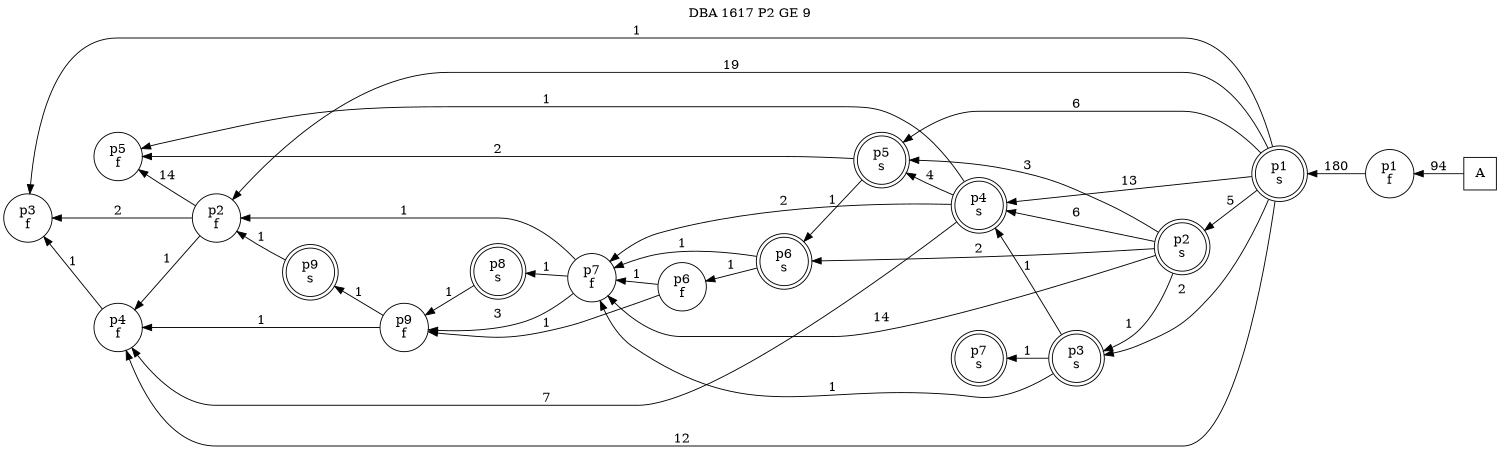 digraph DBA_1617_P2_GE_9_GOOD {
labelloc="tl"
label= " DBA 1617 P2 GE 9 "
rankdir="RL";
graph [ size=" 10 , 10 !"]

"A" [shape="square" label="A"]
"p1_f" [shape="circle" label="p1
f"]
"p1_s" [shape="doublecircle" label="p1
s"]
"p2_f" [shape="circle" label="p2
f"]
"p3_f" [shape="circle" label="p3
f"]
"p4_f" [shape="circle" label="p4
f"]
"p5_f" [shape="circle" label="p5
f"]
"p2_s" [shape="doublecircle" label="p2
s"]
"p3_s" [shape="doublecircle" label="p3
s"]
"p4_s" [shape="doublecircle" label="p4
s"]
"p5_s" [shape="doublecircle" label="p5
s"]
"p6_s" [shape="doublecircle" label="p6
s"]
"p7_f" [shape="circle" label="p7
f"]
"p8_s" [shape="doublecircle" label="p8
s"]
"p9_f" [shape="circle" label="p9
f"]
"p9_s" [shape="doublecircle" label="p9
s"]
"p6_f" [shape="circle" label="p6
f"]
"p7_s" [shape="doublecircle" label="p7
s"]
"A" -> "p1_f" [ label=94]
"p1_f" -> "p1_s" [ label=180]
"p1_s" -> "p2_f" [ label=19]
"p1_s" -> "p3_f" [ label=1]
"p1_s" -> "p4_f" [ label=12]
"p1_s" -> "p2_s" [ label=5]
"p1_s" -> "p3_s" [ label=2]
"p1_s" -> "p4_s" [ label=13]
"p1_s" -> "p5_s" [ label=6]
"p2_f" -> "p3_f" [ label=2]
"p2_f" -> "p4_f" [ label=1]
"p2_f" -> "p5_f" [ label=14]
"p4_f" -> "p3_f" [ label=1]
"p2_s" -> "p3_s" [ label=1]
"p2_s" -> "p4_s" [ label=6]
"p2_s" -> "p5_s" [ label=3]
"p2_s" -> "p6_s" [ label=2]
"p2_s" -> "p7_f" [ label=14]
"p3_s" -> "p4_s" [ label=1]
"p3_s" -> "p7_f" [ label=1]
"p3_s" -> "p7_s" [ label=1]
"p4_s" -> "p4_f" [ label=7]
"p4_s" -> "p5_f" [ label=1]
"p4_s" -> "p5_s" [ label=4]
"p4_s" -> "p7_f" [ label=2]
"p5_s" -> "p5_f" [ label=2]
"p5_s" -> "p6_s" [ label=1]
"p6_s" -> "p7_f" [ label=1]
"p6_s" -> "p6_f" [ label=1]
"p7_f" -> "p2_f" [ label=1]
"p7_f" -> "p8_s" [ label=1]
"p7_f" -> "p9_f" [ label=3]
"p8_s" -> "p9_f" [ label=1]
"p9_f" -> "p4_f" [ label=1]
"p9_f" -> "p9_s" [ label=1]
"p9_s" -> "p2_f" [ label=1]
"p6_f" -> "p7_f" [ label=1]
"p6_f" -> "p9_f" [ label=1]
}
